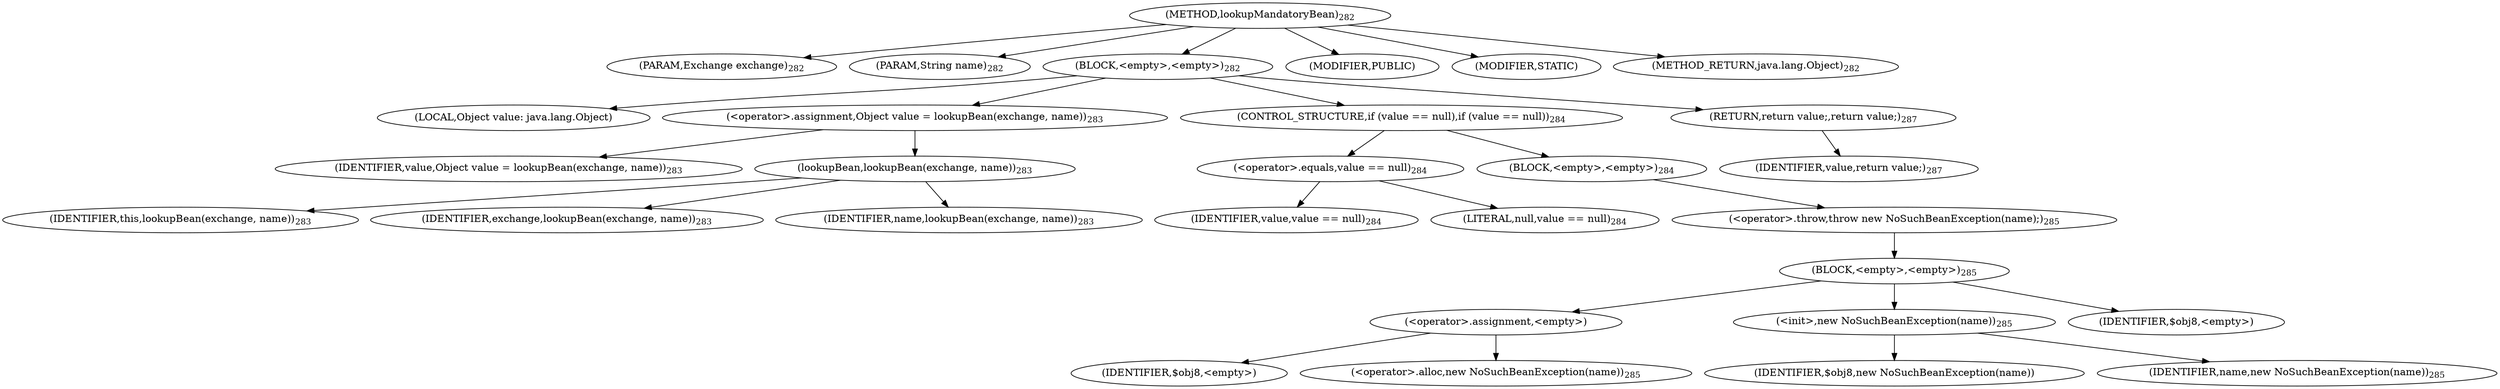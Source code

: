 digraph "lookupMandatoryBean" {  
"539" [label = <(METHOD,lookupMandatoryBean)<SUB>282</SUB>> ]
"540" [label = <(PARAM,Exchange exchange)<SUB>282</SUB>> ]
"541" [label = <(PARAM,String name)<SUB>282</SUB>> ]
"542" [label = <(BLOCK,&lt;empty&gt;,&lt;empty&gt;)<SUB>282</SUB>> ]
"543" [label = <(LOCAL,Object value: java.lang.Object)> ]
"544" [label = <(&lt;operator&gt;.assignment,Object value = lookupBean(exchange, name))<SUB>283</SUB>> ]
"545" [label = <(IDENTIFIER,value,Object value = lookupBean(exchange, name))<SUB>283</SUB>> ]
"546" [label = <(lookupBean,lookupBean(exchange, name))<SUB>283</SUB>> ]
"547" [label = <(IDENTIFIER,this,lookupBean(exchange, name))<SUB>283</SUB>> ]
"548" [label = <(IDENTIFIER,exchange,lookupBean(exchange, name))<SUB>283</SUB>> ]
"549" [label = <(IDENTIFIER,name,lookupBean(exchange, name))<SUB>283</SUB>> ]
"550" [label = <(CONTROL_STRUCTURE,if (value == null),if (value == null))<SUB>284</SUB>> ]
"551" [label = <(&lt;operator&gt;.equals,value == null)<SUB>284</SUB>> ]
"552" [label = <(IDENTIFIER,value,value == null)<SUB>284</SUB>> ]
"553" [label = <(LITERAL,null,value == null)<SUB>284</SUB>> ]
"554" [label = <(BLOCK,&lt;empty&gt;,&lt;empty&gt;)<SUB>284</SUB>> ]
"555" [label = <(&lt;operator&gt;.throw,throw new NoSuchBeanException(name);)<SUB>285</SUB>> ]
"556" [label = <(BLOCK,&lt;empty&gt;,&lt;empty&gt;)<SUB>285</SUB>> ]
"557" [label = <(&lt;operator&gt;.assignment,&lt;empty&gt;)> ]
"558" [label = <(IDENTIFIER,$obj8,&lt;empty&gt;)> ]
"559" [label = <(&lt;operator&gt;.alloc,new NoSuchBeanException(name))<SUB>285</SUB>> ]
"560" [label = <(&lt;init&gt;,new NoSuchBeanException(name))<SUB>285</SUB>> ]
"561" [label = <(IDENTIFIER,$obj8,new NoSuchBeanException(name))> ]
"562" [label = <(IDENTIFIER,name,new NoSuchBeanException(name))<SUB>285</SUB>> ]
"563" [label = <(IDENTIFIER,$obj8,&lt;empty&gt;)> ]
"564" [label = <(RETURN,return value;,return value;)<SUB>287</SUB>> ]
"565" [label = <(IDENTIFIER,value,return value;)<SUB>287</SUB>> ]
"566" [label = <(MODIFIER,PUBLIC)> ]
"567" [label = <(MODIFIER,STATIC)> ]
"568" [label = <(METHOD_RETURN,java.lang.Object)<SUB>282</SUB>> ]
  "539" -> "540" 
  "539" -> "541" 
  "539" -> "542" 
  "539" -> "566" 
  "539" -> "567" 
  "539" -> "568" 
  "542" -> "543" 
  "542" -> "544" 
  "542" -> "550" 
  "542" -> "564" 
  "544" -> "545" 
  "544" -> "546" 
  "546" -> "547" 
  "546" -> "548" 
  "546" -> "549" 
  "550" -> "551" 
  "550" -> "554" 
  "551" -> "552" 
  "551" -> "553" 
  "554" -> "555" 
  "555" -> "556" 
  "556" -> "557" 
  "556" -> "560" 
  "556" -> "563" 
  "557" -> "558" 
  "557" -> "559" 
  "560" -> "561" 
  "560" -> "562" 
  "564" -> "565" 
}
